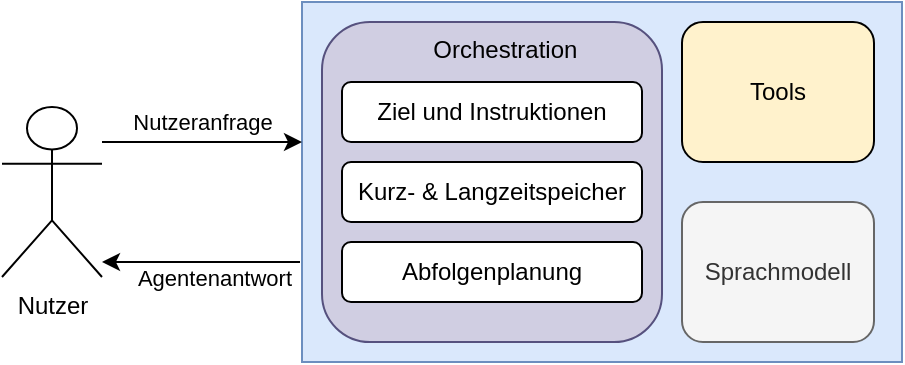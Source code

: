 <mxfile version="28.0.7">
  <diagram name="Seite-1" id="Cfv8pQ_fxaUjL9K2bP33">
    <mxGraphModel dx="826" dy="456" grid="1" gridSize="10" guides="1" tooltips="1" connect="1" arrows="1" fold="1" page="1" pageScale="1" pageWidth="827" pageHeight="1169" math="0" shadow="0">
      <root>
        <mxCell id="0" />
        <mxCell id="1" parent="0" />
        <mxCell id="Vx87H8JSH_DB4OTZwUf1-1" value="Nutzer" style="shape=umlActor;verticalLabelPosition=bottom;verticalAlign=top;html=1;outlineConnect=0;" vertex="1" parent="1">
          <mxGeometry x="50" y="212.5" width="50" height="85" as="geometry" />
        </mxCell>
        <mxCell id="Vx87H8JSH_DB4OTZwUf1-10" style="edgeStyle=orthogonalEdgeStyle;rounded=0;orthogonalLoop=1;jettySize=auto;html=1;" edge="1" parent="1" target="Vx87H8JSH_DB4OTZwUf1-1">
          <mxGeometry relative="1" as="geometry">
            <mxPoint x="199" y="290" as="sourcePoint" />
            <Array as="points">
              <mxPoint x="199" y="290" />
            </Array>
          </mxGeometry>
        </mxCell>
        <mxCell id="Vx87H8JSH_DB4OTZwUf1-12" value="Agentenantwort" style="edgeLabel;html=1;align=center;verticalAlign=middle;resizable=0;points=[];" vertex="1" connectable="0" parent="Vx87H8JSH_DB4OTZwUf1-10">
          <mxGeometry x="0.111" y="-3" relative="1" as="geometry">
            <mxPoint x="12" y="11" as="offset" />
          </mxGeometry>
        </mxCell>
        <mxCell id="Vx87H8JSH_DB4OTZwUf1-2" value="" style="rounded=0;whiteSpace=wrap;html=1;fillColor=#dae8fc;strokeColor=#6c8ebf;" vertex="1" parent="1">
          <mxGeometry x="200" y="160" width="300" height="180" as="geometry" />
        </mxCell>
        <mxCell id="Vx87H8JSH_DB4OTZwUf1-3" value="Tools" style="rounded=1;whiteSpace=wrap;html=1;fillColor=#fff2cc;strokeColor=#000000;" vertex="1" parent="1">
          <mxGeometry x="390" y="170" width="96" height="70" as="geometry" />
        </mxCell>
        <mxCell id="Vx87H8JSH_DB4OTZwUf1-4" value="Sprachmodell" style="rounded=1;whiteSpace=wrap;html=1;fillColor=#f5f5f5;fontColor=#333333;strokeColor=#666666;" vertex="1" parent="1">
          <mxGeometry x="390" y="260" width="96" height="70" as="geometry" />
        </mxCell>
        <mxCell id="Vx87H8JSH_DB4OTZwUf1-5" value="&amp;nbsp;&amp;nbsp;&amp;nbsp; Orchestration" style="rounded=1;whiteSpace=wrap;html=1;fillColor=#d0cee2;strokeColor=#56517e;verticalAlign=top;align=center;" vertex="1" parent="1">
          <mxGeometry x="210" y="170" width="170" height="160" as="geometry" />
        </mxCell>
        <mxCell id="Vx87H8JSH_DB4OTZwUf1-6" value="Ziel und Instruktionen" style="rounded=1;whiteSpace=wrap;html=1;" vertex="1" parent="1">
          <mxGeometry x="220" y="200" width="150" height="30" as="geometry" />
        </mxCell>
        <mxCell id="Vx87H8JSH_DB4OTZwUf1-7" value="Kurz- &amp;amp; Langzeitspeicher" style="rounded=1;whiteSpace=wrap;html=1;" vertex="1" parent="1">
          <mxGeometry x="220" y="240" width="150" height="30" as="geometry" />
        </mxCell>
        <mxCell id="Vx87H8JSH_DB4OTZwUf1-8" value="Abfolgenplanung" style="rounded=1;whiteSpace=wrap;html=1;" vertex="1" parent="1">
          <mxGeometry x="220" y="280" width="150" height="30" as="geometry" />
        </mxCell>
        <mxCell id="Vx87H8JSH_DB4OTZwUf1-9" style="edgeStyle=orthogonalEdgeStyle;rounded=0;orthogonalLoop=1;jettySize=auto;html=1;" edge="1" parent="1" source="Vx87H8JSH_DB4OTZwUf1-1">
          <mxGeometry relative="1" as="geometry">
            <mxPoint x="200" y="230" as="targetPoint" />
            <Array as="points">
              <mxPoint x="200" y="230" />
            </Array>
          </mxGeometry>
        </mxCell>
        <mxCell id="Vx87H8JSH_DB4OTZwUf1-11" value="Nutzeranfrage" style="edgeLabel;html=1;align=center;verticalAlign=middle;resizable=0;points=[];" vertex="1" connectable="0" parent="Vx87H8JSH_DB4OTZwUf1-9">
          <mxGeometry x="-0.224" y="2" relative="1" as="geometry">
            <mxPoint x="11" y="-8" as="offset" />
          </mxGeometry>
        </mxCell>
      </root>
    </mxGraphModel>
  </diagram>
</mxfile>
